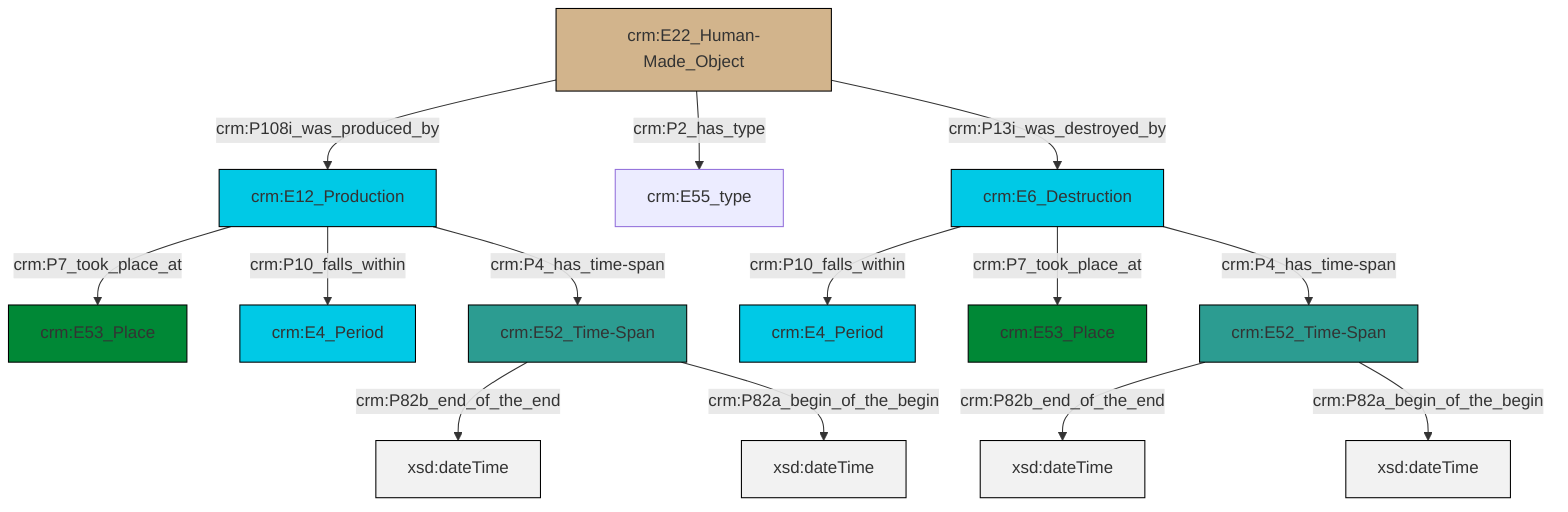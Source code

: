 graph TD
classDef Literal fill:#f2f2f2,stroke:#000000;
classDef CRM_Entity fill:#FFFFFF,stroke:#000000;
classDef Temporal_Entity fill:#00C9E6, stroke:#000000;
classDef Type fill:#E18312, stroke:#000000;
classDef Time-Span fill:#2C9C91, stroke:#000000;
classDef Appellation fill:#FFEB7F, stroke:#000000;
classDef Place fill:#008836, stroke:#000000;
classDef Persistent_Item fill:#B266B2, stroke:#000000;
classDef Conceptual_Object fill:#FFD700, stroke:#000000;
classDef Physical_Thing fill:#D2B48C, stroke:#000000;
classDef Actor fill:#f58aad, stroke:#000000;
classDef PC_Classes fill:#4ce600, stroke:#000000;
classDef Multi fill:#cccccc,stroke:#000000;

0["crm:E22_Human-Made_Object"]:::Physical_Thing -->|crm:P108i_was_produced_by| 1["crm:E12_Production"]:::Temporal_Entity
4["crm:E6_Destruction"]:::Temporal_Entity -->|crm:P10_falls_within| 5["crm:E4_Period"]:::Temporal_Entity
1["crm:E12_Production"]:::Temporal_Entity -->|crm:P7_took_place_at| 7["crm:E53_Place"]:::Place
0["crm:E22_Human-Made_Object"]:::Physical_Thing -->|crm:P2_has_type| 2["crm:E55_type"]:::Default
8["crm:E52_Time-Span"]:::Time-Span -->|crm:P82b_end_of_the_end| 9[xsd:dateTime]:::Literal
8["crm:E52_Time-Span"]:::Time-Span -->|crm:P82a_begin_of_the_begin| 10[xsd:dateTime]:::Literal
4["crm:E6_Destruction"]:::Temporal_Entity -->|crm:P7_took_place_at| 11["crm:E53_Place"]:::Place
13["crm:E52_Time-Span"]:::Time-Span -->|crm:P82b_end_of_the_end| 14[xsd:dateTime]:::Literal
0["crm:E22_Human-Made_Object"]:::Physical_Thing -->|crm:P13i_was_destroyed_by| 4["crm:E6_Destruction"]:::Temporal_Entity
1["crm:E12_Production"]:::Temporal_Entity -->|crm:P10_falls_within| 18["crm:E4_Period"]:::Temporal_Entity
4["crm:E6_Destruction"]:::Temporal_Entity -->|crm:P4_has_time-span| 8["crm:E52_Time-Span"]:::Time-Span
13["crm:E52_Time-Span"]:::Time-Span -->|crm:P82a_begin_of_the_begin| 21[xsd:dateTime]:::Literal
1["crm:E12_Production"]:::Temporal_Entity -->|crm:P4_has_time-span| 13["crm:E52_Time-Span"]:::Time-Span